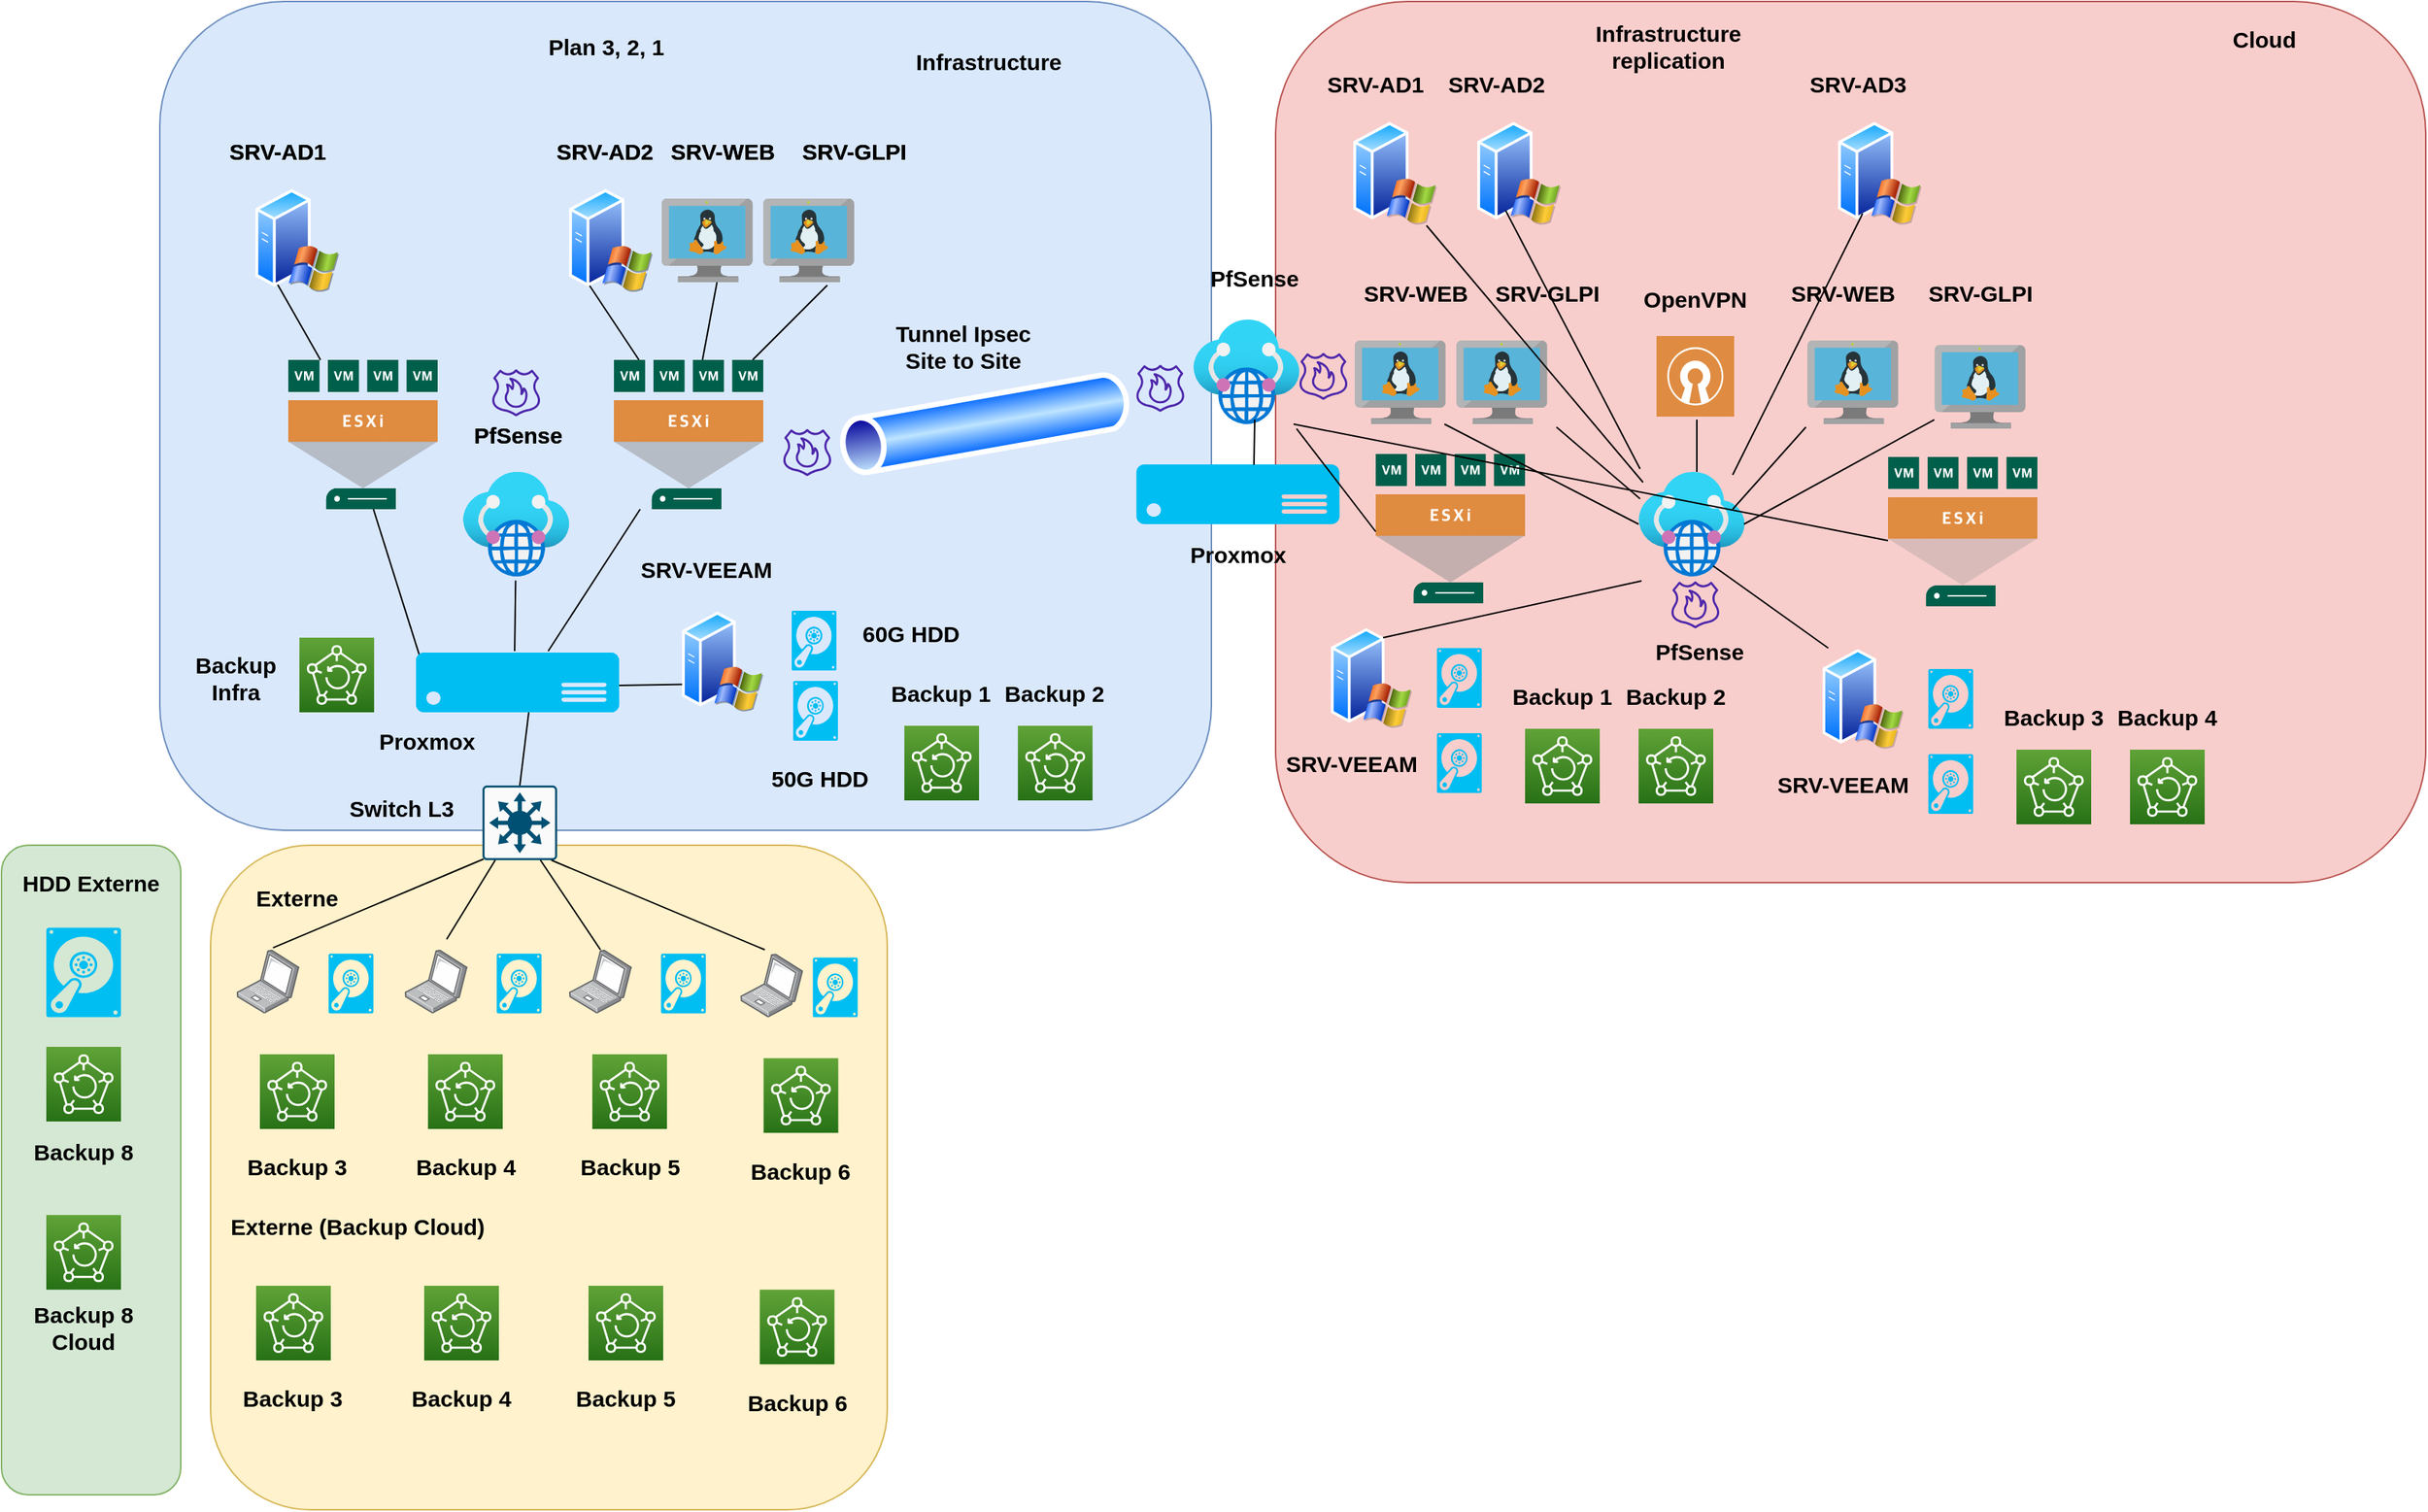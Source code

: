 <mxfile version="21.3.7" type="device">
  <diagram name="Page-1" id="KOc5lzrNY1ax1Q7tnOLz">
    <mxGraphModel dx="1687" dy="993" grid="1" gridSize="10" guides="1" tooltips="1" connect="1" arrows="1" fold="1" page="1" pageScale="1" pageWidth="827" pageHeight="1169" math="0" shadow="0">
      <root>
        <mxCell id="0" />
        <mxCell id="1" parent="0" />
        <mxCell id="ldkix52bEkoFvHIhopIW-28" value="" style="rounded=1;whiteSpace=wrap;html=1;fillColor=#d5e8d4;strokeColor=#82b366;" parent="1" vertex="1">
          <mxGeometry x="17" y="565" width="120" height="435" as="geometry" />
        </mxCell>
        <mxCell id="ldkix52bEkoFvHIhopIW-21" value="" style="rounded=1;whiteSpace=wrap;html=1;fillColor=#f8cecc;strokeColor=#b85450;" parent="1" vertex="1">
          <mxGeometry x="870" width="770" height="590" as="geometry" />
        </mxCell>
        <mxCell id="5b1crxVSo52NuIJrR2hu-26" value="" style="rounded=1;whiteSpace=wrap;html=1;fillColor=#fff2cc;strokeColor=#d6b656;" parent="1" vertex="1">
          <mxGeometry x="157" y="565" width="453" height="445" as="geometry" />
        </mxCell>
        <mxCell id="5b1crxVSo52NuIJrR2hu-23" value="" style="rounded=1;whiteSpace=wrap;html=1;fillColor=#dae8fc;strokeColor=#6c8ebf;" parent="1" vertex="1">
          <mxGeometry x="123" width="704" height="555" as="geometry" />
        </mxCell>
        <mxCell id="7ONHv5lKK2GfBuB7JvL1-2" value="" style="verticalLabelPosition=bottom;html=1;verticalAlign=top;align=center;strokeColor=none;fillColor=#00BEF2;shape=mxgraph.azure.server;" parent="1" vertex="1">
          <mxGeometry x="294.55" y="436" width="136" height="40" as="geometry" />
        </mxCell>
        <mxCell id="7ONHv5lKK2GfBuB7JvL1-3" value="" style="image;aspect=fixed;html=1;points=[];align=center;fontSize=12;image=img/lib/azure2/networking/Virtual_WANs.svg;" parent="1" vertex="1">
          <mxGeometry x="326" y="315" width="71.09" height="70" as="geometry" />
        </mxCell>
        <mxCell id="7ONHv5lKK2GfBuB7JvL1-4" value="" style="sketch=0;pointerEvents=1;shadow=0;dashed=0;html=1;strokeColor=none;fillColor=#005F4B;labelPosition=center;verticalLabelPosition=bottom;verticalAlign=top;align=center;outlineConnect=0;shape=mxgraph.veeam2.esxi_host;" parent="1" vertex="1">
          <mxGeometry x="209" y="240" width="100" height="100" as="geometry" />
        </mxCell>
        <mxCell id="7ONHv5lKK2GfBuB7JvL1-5" value="" style="sketch=0;pointerEvents=1;shadow=0;dashed=0;html=1;strokeColor=none;fillColor=#005F4B;labelPosition=center;verticalLabelPosition=bottom;verticalAlign=top;align=center;outlineConnect=0;shape=mxgraph.veeam2.esxi_host;" parent="1" vertex="1">
          <mxGeometry x="427" y="240" width="100" height="100" as="geometry" />
        </mxCell>
        <mxCell id="7ONHv5lKK2GfBuB7JvL1-6" value="" style="image;aspect=fixed;perimeter=ellipsePerimeter;html=1;align=center;shadow=0;dashed=0;spacingTop=3;image=img/lib/active_directory/windows_server_2.svg;" parent="1" vertex="1">
          <mxGeometry x="187" y="125" width="56" height="70" as="geometry" />
        </mxCell>
        <mxCell id="7ONHv5lKK2GfBuB7JvL1-7" value="" style="image;aspect=fixed;perimeter=ellipsePerimeter;html=1;align=center;shadow=0;dashed=0;spacingTop=3;image=img/lib/active_directory/windows_server_2.svg;" parent="1" vertex="1">
          <mxGeometry x="397" y="125" width="56" height="70" as="geometry" />
        </mxCell>
        <mxCell id="7ONHv5lKK2GfBuB7JvL1-8" value="" style="image;sketch=0;aspect=fixed;html=1;points=[];align=center;fontSize=12;image=img/lib/mscae/VM_Linux.svg;" parent="1" vertex="1">
          <mxGeometry x="459" y="132" width="60.87" height="56" as="geometry" />
        </mxCell>
        <mxCell id="7ONHv5lKK2GfBuB7JvL1-9" value="" style="image;sketch=0;aspect=fixed;html=1;points=[];align=center;fontSize=12;image=img/lib/mscae/VM_Linux.svg;" parent="1" vertex="1">
          <mxGeometry x="527" y="132" width="60.87" height="56" as="geometry" />
        </mxCell>
        <mxCell id="7ONHv5lKK2GfBuB7JvL1-10" value="" style="sketch=0;points=[[0,0,0],[0.25,0,0],[0.5,0,0],[0.75,0,0],[1,0,0],[0,1,0],[0.25,1,0],[0.5,1,0],[0.75,1,0],[1,1,0],[0,0.25,0],[0,0.5,0],[0,0.75,0],[1,0.25,0],[1,0.5,0],[1,0.75,0]];outlineConnect=0;fontColor=#232F3E;gradientColor=#60A337;gradientDirection=north;fillColor=#277116;strokeColor=#ffffff;dashed=0;verticalLabelPosition=bottom;verticalAlign=top;align=center;html=1;fontSize=12;fontStyle=0;aspect=fixed;shape=mxgraph.aws4.resourceIcon;resIcon=mxgraph.aws4.backup;" parent="1" vertex="1">
          <mxGeometry x="621.44" y="485" width="50" height="50" as="geometry" />
        </mxCell>
        <mxCell id="7ONHv5lKK2GfBuB7JvL1-11" value="" style="sketch=0;points=[[0,0,0],[0.25,0,0],[0.5,0,0],[0.75,0,0],[1,0,0],[0,1,0],[0.25,1,0],[0.5,1,0],[0.75,1,0],[1,1,0],[0,0.25,0],[0,0.5,0],[0,0.75,0],[1,0.25,0],[1,0.5,0],[1,0.75,0]];outlineConnect=0;fontColor=#232F3E;gradientColor=#60A337;gradientDirection=north;fillColor=#277116;strokeColor=#ffffff;dashed=0;verticalLabelPosition=bottom;verticalAlign=top;align=center;html=1;fontSize=12;fontStyle=0;aspect=fixed;shape=mxgraph.aws4.resourceIcon;resIcon=mxgraph.aws4.backup;" parent="1" vertex="1">
          <mxGeometry x="697.44" y="485" width="50" height="50" as="geometry" />
        </mxCell>
        <mxCell id="5b1crxVSo52NuIJrR2hu-1" value="" style="image;aspect=fixed;perimeter=ellipsePerimeter;html=1;align=center;shadow=0;dashed=0;spacingTop=3;image=img/lib/active_directory/windows_server_2.svg;" parent="1" vertex="1">
          <mxGeometry x="472.6" y="408" width="54.4" height="68" as="geometry" />
        </mxCell>
        <mxCell id="5b1crxVSo52NuIJrR2hu-3" value="" style="verticalLabelPosition=bottom;html=1;verticalAlign=top;align=center;strokeColor=none;fillColor=#00BEF2;shape=mxgraph.azure.vhd;pointerEvents=1;" parent="1" vertex="1">
          <mxGeometry x="547" y="455" width="30" height="40" as="geometry" />
        </mxCell>
        <mxCell id="5b1crxVSo52NuIJrR2hu-6" value="" style="verticalLabelPosition=bottom;html=1;verticalAlign=top;align=center;strokeColor=none;fillColor=#00BEF2;shape=mxgraph.azure.vhd;pointerEvents=1;" parent="1" vertex="1">
          <mxGeometry x="546" y="408" width="30" height="40" as="geometry" />
        </mxCell>
        <mxCell id="5b1crxVSo52NuIJrR2hu-7" value="" style="sketch=0;points=[[0,0,0],[0.25,0,0],[0.5,0,0],[0.75,0,0],[1,0,0],[0,1,0],[0.25,1,0],[0.5,1,0],[0.75,1,0],[1,1,0],[0,0.25,0],[0,0.5,0],[0,0.75,0],[1,0.25,0],[1,0.5,0],[1,0.75,0]];outlineConnect=0;fontColor=#232F3E;gradientColor=#60A337;gradientDirection=north;fillColor=#277116;strokeColor=#ffffff;dashed=0;verticalLabelPosition=bottom;verticalAlign=top;align=center;html=1;fontSize=12;fontStyle=0;aspect=fixed;shape=mxgraph.aws4.resourceIcon;resIcon=mxgraph.aws4.backup;" parent="1" vertex="1">
          <mxGeometry x="190" y="705" width="50" height="50" as="geometry" />
        </mxCell>
        <mxCell id="5b1crxVSo52NuIJrR2hu-8" value="&lt;b&gt;&lt;font style=&quot;font-size: 15px;&quot;&gt;Infrastructure&lt;/font&gt;&lt;/b&gt;" style="text;html=1;strokeColor=none;fillColor=none;align=center;verticalAlign=middle;whiteSpace=wrap;rounded=0;" parent="1" vertex="1">
          <mxGeometry x="627" y="25" width="102" height="30" as="geometry" />
        </mxCell>
        <mxCell id="5b1crxVSo52NuIJrR2hu-9" value="&lt;span style=&quot;font-size: 15px;&quot;&gt;&lt;b&gt;SRV-AD1&lt;/b&gt;&lt;/span&gt;" style="text;html=1;strokeColor=none;fillColor=none;align=center;verticalAlign=middle;whiteSpace=wrap;rounded=0;" parent="1" vertex="1">
          <mxGeometry x="151" y="85" width="102" height="30" as="geometry" />
        </mxCell>
        <mxCell id="5b1crxVSo52NuIJrR2hu-10" value="&lt;span style=&quot;font-size: 15px;&quot;&gt;&lt;b&gt;SRV-AD2&lt;/b&gt;&lt;/span&gt;" style="text;html=1;strokeColor=none;fillColor=none;align=center;verticalAlign=middle;whiteSpace=wrap;rounded=0;" parent="1" vertex="1">
          <mxGeometry x="370" y="85" width="102" height="30" as="geometry" />
        </mxCell>
        <mxCell id="5b1crxVSo52NuIJrR2hu-11" value="&lt;span style=&quot;font-size: 15px;&quot;&gt;&lt;b&gt;SRV-WEB&lt;/b&gt;&lt;/span&gt;" style="text;html=1;strokeColor=none;fillColor=none;align=center;verticalAlign=middle;whiteSpace=wrap;rounded=0;" parent="1" vertex="1">
          <mxGeometry x="448.8" y="85" width="102" height="30" as="geometry" />
        </mxCell>
        <mxCell id="5b1crxVSo52NuIJrR2hu-12" value="&lt;span style=&quot;font-size: 15px;&quot;&gt;&lt;b&gt;SRV-GLPI&lt;/b&gt;&lt;/span&gt;" style="text;html=1;strokeColor=none;fillColor=none;align=center;verticalAlign=middle;whiteSpace=wrap;rounded=0;" parent="1" vertex="1">
          <mxGeometry x="537" y="85" width="102" height="30" as="geometry" />
        </mxCell>
        <mxCell id="5b1crxVSo52NuIJrR2hu-13" value="&lt;span style=&quot;font-size: 15px;&quot;&gt;&lt;b&gt;PfSense&lt;/b&gt;&lt;/span&gt;" style="text;html=1;strokeColor=none;fillColor=none;align=center;verticalAlign=middle;whiteSpace=wrap;rounded=0;" parent="1" vertex="1">
          <mxGeometry x="311.55" y="275" width="102" height="30" as="geometry" />
        </mxCell>
        <mxCell id="5b1crxVSo52NuIJrR2hu-14" value="&lt;span style=&quot;font-size: 15px;&quot;&gt;&lt;b&gt;Proxmox&lt;/b&gt;&lt;/span&gt;" style="text;html=1;strokeColor=none;fillColor=none;align=center;verticalAlign=middle;whiteSpace=wrap;rounded=0;" parent="1" vertex="1">
          <mxGeometry x="250.55" y="480" width="102" height="30" as="geometry" />
        </mxCell>
        <mxCell id="5b1crxVSo52NuIJrR2hu-15" value="&lt;span style=&quot;font-size: 15px;&quot;&gt;&lt;b&gt;SRV-VEEAM&lt;/b&gt;&lt;/span&gt;" style="text;html=1;strokeColor=none;fillColor=none;align=center;verticalAlign=middle;whiteSpace=wrap;rounded=0;" parent="1" vertex="1">
          <mxGeometry x="438.43" y="365" width="102" height="30" as="geometry" />
        </mxCell>
        <mxCell id="5b1crxVSo52NuIJrR2hu-16" value="&lt;span style=&quot;font-size: 15px;&quot;&gt;&lt;b&gt;50G HDD&lt;/b&gt;&lt;/span&gt;" style="text;html=1;strokeColor=none;fillColor=none;align=center;verticalAlign=middle;whiteSpace=wrap;rounded=0;" parent="1" vertex="1">
          <mxGeometry x="527" y="505" width="76" height="30" as="geometry" />
        </mxCell>
        <mxCell id="5b1crxVSo52NuIJrR2hu-17" value="&lt;span style=&quot;font-size: 15px;&quot;&gt;&lt;b&gt;60G HDD&lt;/b&gt;&lt;/span&gt;" style="text;html=1;strokeColor=none;fillColor=none;align=center;verticalAlign=middle;whiteSpace=wrap;rounded=0;" parent="1" vertex="1">
          <mxGeometry x="587.87" y="408" width="76" height="30" as="geometry" />
        </mxCell>
        <mxCell id="5b1crxVSo52NuIJrR2hu-18" value="&lt;span style=&quot;font-size: 15px;&quot;&gt;&lt;b&gt;Backup 2&lt;/b&gt;&lt;/span&gt;" style="text;html=1;strokeColor=none;fillColor=none;align=center;verticalAlign=middle;whiteSpace=wrap;rounded=0;" parent="1" vertex="1">
          <mxGeometry x="684.44" y="448" width="76" height="30" as="geometry" />
        </mxCell>
        <mxCell id="5b1crxVSo52NuIJrR2hu-19" value="&lt;span style=&quot;font-size: 15px;&quot;&gt;&lt;b&gt;Backup 1&lt;/b&gt;&lt;/span&gt;" style="text;html=1;strokeColor=none;fillColor=none;align=center;verticalAlign=middle;whiteSpace=wrap;rounded=0;" parent="1" vertex="1">
          <mxGeometry x="608.44" y="448" width="76" height="30" as="geometry" />
        </mxCell>
        <mxCell id="5b1crxVSo52NuIJrR2hu-22" value="" style="image;points=[];aspect=fixed;html=1;align=center;shadow=0;dashed=0;image=img/lib/allied_telesis/computer_and_terminals/Laptop.svg;" parent="1" vertex="1">
          <mxGeometry x="174.45" y="635" width="42" height="42.6" as="geometry" />
        </mxCell>
        <mxCell id="5b1crxVSo52NuIJrR2hu-24" value="&lt;b&gt;&lt;font style=&quot;font-size: 15px;&quot;&gt;Plan 3, 2, 1&lt;/font&gt;&lt;/b&gt;" style="text;html=1;strokeColor=none;fillColor=none;align=center;verticalAlign=middle;whiteSpace=wrap;rounded=0;" parent="1" vertex="1">
          <mxGeometry x="370.6" y="15" width="102" height="30" as="geometry" />
        </mxCell>
        <mxCell id="5b1crxVSo52NuIJrR2hu-25" value="&lt;span style=&quot;font-size: 15px;&quot;&gt;&lt;b&gt;Externe&lt;/b&gt;&lt;/span&gt;" style="text;html=1;strokeColor=none;fillColor=none;align=center;verticalAlign=middle;whiteSpace=wrap;rounded=0;" parent="1" vertex="1">
          <mxGeometry x="164" y="585" width="102" height="30" as="geometry" />
        </mxCell>
        <mxCell id="5b1crxVSo52NuIJrR2hu-27" value="" style="verticalLabelPosition=bottom;html=1;verticalAlign=top;align=center;strokeColor=none;fillColor=#00BEF2;shape=mxgraph.azure.vhd;pointerEvents=1;" parent="1" vertex="1">
          <mxGeometry x="236" y="637.6" width="30" height="40" as="geometry" />
        </mxCell>
        <mxCell id="5b1crxVSo52NuIJrR2hu-28" value="&lt;span style=&quot;font-size: 15px;&quot;&gt;&lt;b&gt;Backup 3&lt;/b&gt;&lt;/span&gt;" style="text;html=1;strokeColor=none;fillColor=none;align=center;verticalAlign=middle;whiteSpace=wrap;rounded=0;" parent="1" vertex="1">
          <mxGeometry x="177" y="765" width="76" height="30" as="geometry" />
        </mxCell>
        <mxCell id="5b1crxVSo52NuIJrR2hu-30" value="" style="endArrow=none;html=1;rounded=0;entryX=0.495;entryY=1.04;entryDx=0;entryDy=0;entryPerimeter=0;" parent="1" target="7ONHv5lKK2GfBuB7JvL1-3" edge="1">
          <mxGeometry width="50" height="50" relative="1" as="geometry">
            <mxPoint x="360.55" y="435" as="sourcePoint" />
            <mxPoint x="410.55" y="385" as="targetPoint" />
          </mxGeometry>
        </mxCell>
        <mxCell id="5b1crxVSo52NuIJrR2hu-31" value="" style="endArrow=none;html=1;rounded=0;entryX=0;entryY=0.75;entryDx=0;entryDy=0;" parent="1" target="5b1crxVSo52NuIJrR2hu-1" edge="1">
          <mxGeometry width="50" height="50" relative="1" as="geometry">
            <mxPoint x="430.55" y="458" as="sourcePoint" />
            <mxPoint x="480.55" y="408" as="targetPoint" />
          </mxGeometry>
        </mxCell>
        <mxCell id="5b1crxVSo52NuIJrR2hu-32" value="" style="endArrow=none;html=1;rounded=0;" parent="1" target="7ONHv5lKK2GfBuB7JvL1-5" edge="1">
          <mxGeometry width="50" height="50" relative="1" as="geometry">
            <mxPoint x="383" y="435" as="sourcePoint" />
            <mxPoint x="433" y="385" as="targetPoint" />
          </mxGeometry>
        </mxCell>
        <mxCell id="5b1crxVSo52NuIJrR2hu-33" value="" style="endArrow=none;html=1;rounded=0;exitX=0.015;exitY=0.03;exitDx=0;exitDy=0;exitPerimeter=0;" parent="1" source="7ONHv5lKK2GfBuB7JvL1-2" edge="1">
          <mxGeometry width="50" height="50" relative="1" as="geometry">
            <mxPoint x="216" y="390" as="sourcePoint" />
            <mxPoint x="266" y="340" as="targetPoint" />
          </mxGeometry>
        </mxCell>
        <mxCell id="5b1crxVSo52NuIJrR2hu-34" value="" style="endArrow=none;html=1;rounded=0;" parent="1" source="7ONHv5lKK2GfBuB7JvL1-4" edge="1">
          <mxGeometry width="50" height="50" relative="1" as="geometry">
            <mxPoint x="151" y="238" as="sourcePoint" />
            <mxPoint x="201" y="188" as="targetPoint" />
          </mxGeometry>
        </mxCell>
        <mxCell id="5b1crxVSo52NuIJrR2hu-35" value="" style="endArrow=none;html=1;rounded=0;" parent="1" source="7ONHv5lKK2GfBuB7JvL1-5" edge="1">
          <mxGeometry width="50" height="50" relative="1" as="geometry">
            <mxPoint x="360.55" y="240" as="sourcePoint" />
            <mxPoint x="410.55" y="190" as="targetPoint" />
          </mxGeometry>
        </mxCell>
        <mxCell id="5b1crxVSo52NuIJrR2hu-36" value="" style="endArrow=none;html=1;rounded=0;" parent="1" edge="1">
          <mxGeometry width="50" height="50" relative="1" as="geometry">
            <mxPoint x="519.87" y="240" as="sourcePoint" />
            <mxPoint x="569.87" y="190" as="targetPoint" />
          </mxGeometry>
        </mxCell>
        <mxCell id="5b1crxVSo52NuIJrR2hu-37" value="" style="endArrow=none;html=1;rounded=0;" parent="1" source="7ONHv5lKK2GfBuB7JvL1-5" edge="1">
          <mxGeometry width="50" height="50" relative="1" as="geometry">
            <mxPoint x="446" y="238" as="sourcePoint" />
            <mxPoint x="496" y="188" as="targetPoint" />
          </mxGeometry>
        </mxCell>
        <mxCell id="5b1crxVSo52NuIJrR2hu-39" value="" style="sketch=0;points=[[0.015,0.015,0],[0.985,0.015,0],[0.985,0.985,0],[0.015,0.985,0],[0.25,0,0],[0.5,0,0],[0.75,0,0],[1,0.25,0],[1,0.5,0],[1,0.75,0],[0.75,1,0],[0.5,1,0],[0.25,1,0],[0,0.75,0],[0,0.5,0],[0,0.25,0]];verticalLabelPosition=bottom;html=1;verticalAlign=top;aspect=fixed;align=center;pointerEvents=1;shape=mxgraph.cisco19.rect;prIcon=l3_switch;fillColor=#FAFAFA;strokeColor=#005073;" parent="1" vertex="1">
          <mxGeometry x="339" y="525" width="50" height="50" as="geometry" />
        </mxCell>
        <mxCell id="5b1crxVSo52NuIJrR2hu-40" value="&lt;span style=&quot;font-size: 15px;&quot;&gt;&lt;b&gt;Switch L3&lt;/b&gt;&lt;/span&gt;" style="text;html=1;strokeColor=none;fillColor=none;align=center;verticalAlign=middle;whiteSpace=wrap;rounded=0;" parent="1" vertex="1">
          <mxGeometry x="234" y="525" width="102" height="30" as="geometry" />
        </mxCell>
        <mxCell id="5b1crxVSo52NuIJrR2hu-41" value="" style="endArrow=none;html=1;rounded=0;exitX=0.579;exitY=-0.031;exitDx=0;exitDy=0;exitPerimeter=0;entryX=0.015;entryY=0.985;entryDx=0;entryDy=0;entryPerimeter=0;" parent="1" source="5b1crxVSo52NuIJrR2hu-22" target="5b1crxVSo52NuIJrR2hu-39" edge="1">
          <mxGeometry width="50" height="50" relative="1" as="geometry">
            <mxPoint x="320" y="625" as="sourcePoint" />
            <mxPoint x="370" y="575" as="targetPoint" />
          </mxGeometry>
        </mxCell>
        <mxCell id="5b1crxVSo52NuIJrR2hu-42" value="" style="endArrow=none;html=1;rounded=0;exitX=0.5;exitY=0;exitDx=0;exitDy=0;exitPerimeter=0;" parent="1" source="5b1crxVSo52NuIJrR2hu-39" edge="1">
          <mxGeometry width="50" height="50" relative="1" as="geometry">
            <mxPoint x="320" y="526" as="sourcePoint" />
            <mxPoint x="370" y="476" as="targetPoint" />
          </mxGeometry>
        </mxCell>
        <mxCell id="ldkix52bEkoFvHIhopIW-1" value="" style="sketch=0;points=[[0,0,0],[0.25,0,0],[0.5,0,0],[0.75,0,0],[1,0,0],[0,1,0],[0.25,1,0],[0.5,1,0],[0.75,1,0],[1,1,0],[0,0.25,0],[0,0.5,0],[0,0.75,0],[1,0.25,0],[1,0.5,0],[1,0.75,0]];outlineConnect=0;fontColor=#232F3E;gradientColor=#60A337;gradientDirection=north;fillColor=#277116;strokeColor=#ffffff;dashed=0;verticalLabelPosition=bottom;verticalAlign=top;align=center;html=1;fontSize=12;fontStyle=0;aspect=fixed;shape=mxgraph.aws4.resourceIcon;resIcon=mxgraph.aws4.backup;" parent="1" vertex="1">
          <mxGeometry x="302.55" y="705" width="50" height="50" as="geometry" />
        </mxCell>
        <mxCell id="ldkix52bEkoFvHIhopIW-2" value="" style="image;points=[];aspect=fixed;html=1;align=center;shadow=0;dashed=0;image=img/lib/allied_telesis/computer_and_terminals/Laptop.svg;" parent="1" vertex="1">
          <mxGeometry x="287" y="635" width="42" height="42.6" as="geometry" />
        </mxCell>
        <mxCell id="ldkix52bEkoFvHIhopIW-3" value="" style="verticalLabelPosition=bottom;html=1;verticalAlign=top;align=center;strokeColor=none;fillColor=#00BEF2;shape=mxgraph.azure.vhd;pointerEvents=1;" parent="1" vertex="1">
          <mxGeometry x="348.55" y="637.6" width="30" height="40" as="geometry" />
        </mxCell>
        <mxCell id="ldkix52bEkoFvHIhopIW-4" value="&lt;span style=&quot;font-size: 15px;&quot;&gt;&lt;b&gt;Backup 4&lt;/b&gt;&lt;/span&gt;" style="text;html=1;strokeColor=none;fillColor=none;align=center;verticalAlign=middle;whiteSpace=wrap;rounded=0;" parent="1" vertex="1">
          <mxGeometry x="289.55" y="765" width="76" height="30" as="geometry" />
        </mxCell>
        <mxCell id="ldkix52bEkoFvHIhopIW-5" value="" style="sketch=0;points=[[0,0,0],[0.25,0,0],[0.5,0,0],[0.75,0,0],[1,0,0],[0,1,0],[0.25,1,0],[0.5,1,0],[0.75,1,0],[1,1,0],[0,0.25,0],[0,0.5,0],[0,0.75,0],[1,0.25,0],[1,0.5,0],[1,0.75,0]];outlineConnect=0;fontColor=#232F3E;gradientColor=#60A337;gradientDirection=north;fillColor=#277116;strokeColor=#ffffff;dashed=0;verticalLabelPosition=bottom;verticalAlign=top;align=center;html=1;fontSize=12;fontStyle=0;aspect=fixed;shape=mxgraph.aws4.resourceIcon;resIcon=mxgraph.aws4.backup;" parent="1" vertex="1">
          <mxGeometry x="412.55" y="705" width="50" height="50" as="geometry" />
        </mxCell>
        <mxCell id="ldkix52bEkoFvHIhopIW-6" value="" style="image;points=[];aspect=fixed;html=1;align=center;shadow=0;dashed=0;image=img/lib/allied_telesis/computer_and_terminals/Laptop.svg;" parent="1" vertex="1">
          <mxGeometry x="397" y="635" width="42" height="42.6" as="geometry" />
        </mxCell>
        <mxCell id="ldkix52bEkoFvHIhopIW-7" value="" style="verticalLabelPosition=bottom;html=1;verticalAlign=top;align=center;strokeColor=none;fillColor=#00BEF2;shape=mxgraph.azure.vhd;pointerEvents=1;" parent="1" vertex="1">
          <mxGeometry x="458.55" y="637.6" width="30" height="40" as="geometry" />
        </mxCell>
        <mxCell id="ldkix52bEkoFvHIhopIW-8" value="&lt;span style=&quot;font-size: 15px;&quot;&gt;&lt;b&gt;Backup 5&lt;/b&gt;&lt;/span&gt;" style="text;html=1;strokeColor=none;fillColor=none;align=center;verticalAlign=middle;whiteSpace=wrap;rounded=0;" parent="1" vertex="1">
          <mxGeometry x="399.55" y="765" width="76" height="30" as="geometry" />
        </mxCell>
        <mxCell id="ldkix52bEkoFvHIhopIW-9" value="" style="sketch=0;points=[[0,0,0],[0.25,0,0],[0.5,0,0],[0.75,0,0],[1,0,0],[0,1,0],[0.25,1,0],[0.5,1,0],[0.75,1,0],[1,1,0],[0,0.25,0],[0,0.5,0],[0,0.75,0],[1,0.25,0],[1,0.5,0],[1,0.75,0]];outlineConnect=0;fontColor=#232F3E;gradientColor=#60A337;gradientDirection=north;fillColor=#277116;strokeColor=#ffffff;dashed=0;verticalLabelPosition=bottom;verticalAlign=top;align=center;html=1;fontSize=12;fontStyle=0;aspect=fixed;shape=mxgraph.aws4.resourceIcon;resIcon=mxgraph.aws4.backup;" parent="1" vertex="1">
          <mxGeometry x="527.21" y="707.6" width="50" height="50" as="geometry" />
        </mxCell>
        <mxCell id="ldkix52bEkoFvHIhopIW-10" value="" style="image;points=[];aspect=fixed;html=1;align=center;shadow=0;dashed=0;image=img/lib/allied_telesis/computer_and_terminals/Laptop.svg;" parent="1" vertex="1">
          <mxGeometry x="511.66" y="637.6" width="42" height="42.6" as="geometry" />
        </mxCell>
        <mxCell id="ldkix52bEkoFvHIhopIW-11" value="" style="verticalLabelPosition=bottom;html=1;verticalAlign=top;align=center;strokeColor=none;fillColor=#00BEF2;shape=mxgraph.azure.vhd;pointerEvents=1;" parent="1" vertex="1">
          <mxGeometry x="560.21" y="640.2" width="30" height="40" as="geometry" />
        </mxCell>
        <mxCell id="ldkix52bEkoFvHIhopIW-12" value="&lt;span style=&quot;font-size: 15px;&quot;&gt;&lt;b&gt;Backup 6&lt;/b&gt;&lt;/span&gt;" style="text;html=1;strokeColor=none;fillColor=none;align=center;verticalAlign=middle;whiteSpace=wrap;rounded=0;" parent="1" vertex="1">
          <mxGeometry x="514.21" y="767.6" width="76" height="30" as="geometry" />
        </mxCell>
        <mxCell id="ldkix52bEkoFvHIhopIW-13" value="" style="endArrow=none;html=1;rounded=0;exitX=0.667;exitY=-0.164;exitDx=0;exitDy=0;exitPerimeter=0;" parent="1" source="ldkix52bEkoFvHIhopIW-2" edge="1">
          <mxGeometry width="50" height="50" relative="1" as="geometry">
            <mxPoint x="377.55" y="654" as="sourcePoint" />
            <mxPoint x="347.55" y="575" as="targetPoint" />
          </mxGeometry>
        </mxCell>
        <mxCell id="ldkix52bEkoFvHIhopIW-14" value="" style="endArrow=none;html=1;rounded=0;exitX=0.389;exitY=-0.061;exitDx=0;exitDy=0;exitPerimeter=0;" parent="1" source="ldkix52bEkoFvHIhopIW-10" edge="1">
          <mxGeometry width="50" height="50" relative="1" as="geometry">
            <mxPoint x="352.55" y="628" as="sourcePoint" />
            <mxPoint x="385.1" y="575" as="targetPoint" />
          </mxGeometry>
        </mxCell>
        <mxCell id="ldkix52bEkoFvHIhopIW-15" value="" style="endArrow=none;html=1;rounded=0;exitX=0.5;exitY=0;exitDx=0;exitDy=0;exitPerimeter=0;" parent="1" source="ldkix52bEkoFvHIhopIW-6" edge="1">
          <mxGeometry width="50" height="50" relative="1" as="geometry">
            <mxPoint x="345.27" y="628" as="sourcePoint" />
            <mxPoint x="377.82" y="575" as="targetPoint" />
          </mxGeometry>
        </mxCell>
        <mxCell id="ldkix52bEkoFvHIhopIW-17" value="" style="sketch=0;points=[[0,0,0],[0.25,0,0],[0.5,0,0],[0.75,0,0],[1,0,0],[0,1,0],[0.25,1,0],[0.5,1,0],[0.75,1,0],[1,1,0],[0,0.25,0],[0,0.5,0],[0,0.75,0],[1,0.25,0],[1,0.5,0],[1,0.75,0]];outlineConnect=0;fontColor=#232F3E;gradientColor=#60A337;gradientDirection=north;fillColor=#277116;strokeColor=#ffffff;dashed=0;verticalLabelPosition=bottom;verticalAlign=top;align=center;html=1;fontSize=12;fontStyle=0;aspect=fixed;shape=mxgraph.aws4.resourceIcon;resIcon=mxgraph.aws4.backup;" parent="1" vertex="1">
          <mxGeometry x="216.45" y="426" width="50" height="50" as="geometry" />
        </mxCell>
        <mxCell id="ldkix52bEkoFvHIhopIW-19" value="&lt;span style=&quot;font-size: 15px;&quot;&gt;&lt;b&gt;Backup&lt;br&gt;Infra&lt;br&gt;&lt;/b&gt;&lt;/span&gt;" style="text;html=1;strokeColor=none;fillColor=none;align=center;verticalAlign=middle;whiteSpace=wrap;rounded=0;" parent="1" vertex="1">
          <mxGeometry x="123" y="438" width="102" height="30" as="geometry" />
        </mxCell>
        <mxCell id="ldkix52bEkoFvHIhopIW-26" value="&lt;span style=&quot;font-size: 15px;&quot;&gt;&lt;b&gt;Cloud&lt;br&gt;&lt;/b&gt;&lt;/span&gt;" style="text;html=1;strokeColor=none;fillColor=none;align=center;verticalAlign=middle;whiteSpace=wrap;rounded=0;" parent="1" vertex="1">
          <mxGeometry x="1481.44" y="10" width="102" height="30" as="geometry" />
        </mxCell>
        <mxCell id="ldkix52bEkoFvHIhopIW-29" value="&lt;span style=&quot;font-size: 15px;&quot;&gt;&lt;b&gt;HDD Externe&lt;br&gt;&lt;/b&gt;&lt;/span&gt;" style="text;html=1;strokeColor=none;fillColor=none;align=center;verticalAlign=middle;whiteSpace=wrap;rounded=0;" parent="1" vertex="1">
          <mxGeometry x="26" y="575" width="102" height="30" as="geometry" />
        </mxCell>
        <mxCell id="ldkix52bEkoFvHIhopIW-30" value="" style="verticalLabelPosition=bottom;html=1;verticalAlign=top;align=center;strokeColor=none;fillColor=#00BEF2;shape=mxgraph.azure.vhd;pointerEvents=1;" parent="1" vertex="1">
          <mxGeometry x="47" y="620.2" width="50" height="60" as="geometry" />
        </mxCell>
        <mxCell id="ldkix52bEkoFvHIhopIW-31" value="" style="sketch=0;points=[[0,0,0],[0.25,0,0],[0.5,0,0],[0.75,0,0],[1,0,0],[0,1,0],[0.25,1,0],[0.5,1,0],[0.75,1,0],[1,1,0],[0,0.25,0],[0,0.5,0],[0,0.75,0],[1,0.25,0],[1,0.5,0],[1,0.75,0]];outlineConnect=0;fontColor=#232F3E;gradientColor=#60A337;gradientDirection=north;fillColor=#277116;strokeColor=#ffffff;dashed=0;verticalLabelPosition=bottom;verticalAlign=top;align=center;html=1;fontSize=12;fontStyle=0;aspect=fixed;shape=mxgraph.aws4.resourceIcon;resIcon=mxgraph.aws4.backup;" parent="1" vertex="1">
          <mxGeometry x="47" y="812.6" width="50" height="50" as="geometry" />
        </mxCell>
        <mxCell id="ldkix52bEkoFvHIhopIW-32" value="&lt;span style=&quot;font-size: 15px;&quot;&gt;&lt;b&gt;Backup 8&lt;br&gt;&lt;/b&gt;&lt;/span&gt;" style="text;html=1;strokeColor=none;fillColor=none;align=center;verticalAlign=middle;whiteSpace=wrap;rounded=0;" parent="1" vertex="1">
          <mxGeometry x="34" y="755" width="76" height="30" as="geometry" />
        </mxCell>
        <mxCell id="Fb5m0xqrfwQMH-HLjGYh-6" value="" style="sketch=0;pointerEvents=1;shadow=0;dashed=0;html=1;strokeColor=none;fillColor=#005F4B;labelPosition=center;verticalLabelPosition=bottom;verticalAlign=top;align=center;outlineConnect=0;shape=mxgraph.veeam2.esxi_host;" vertex="1" parent="1">
          <mxGeometry x="209" y="240" width="100" height="100" as="geometry" />
        </mxCell>
        <mxCell id="Fb5m0xqrfwQMH-HLjGYh-7" value="" style="sketch=0;pointerEvents=1;shadow=0;dashed=0;html=1;strokeColor=none;fillColor=#005F4B;labelPosition=center;verticalLabelPosition=bottom;verticalAlign=top;align=center;outlineConnect=0;shape=mxgraph.veeam2.esxi_host;" vertex="1" parent="1">
          <mxGeometry x="427" y="240" width="100" height="100" as="geometry" />
        </mxCell>
        <mxCell id="Fb5m0xqrfwQMH-HLjGYh-8" value="" style="image;aspect=fixed;html=1;points=[];align=center;fontSize=12;image=img/lib/azure2/networking/Virtual_WANs.svg;" vertex="1" parent="1">
          <mxGeometry x="326" y="315" width="71.09" height="70" as="geometry" />
        </mxCell>
        <mxCell id="Fb5m0xqrfwQMH-HLjGYh-9" value="" style="verticalLabelPosition=bottom;html=1;verticalAlign=top;align=center;strokeColor=none;fillColor=#00BEF2;shape=mxgraph.azure.server;" vertex="1" parent="1">
          <mxGeometry x="294.55" y="436" width="136" height="40" as="geometry" />
        </mxCell>
        <mxCell id="Fb5m0xqrfwQMH-HLjGYh-10" value="&lt;span style=&quot;font-size: 15px;&quot;&gt;&lt;b&gt;PfSense&lt;/b&gt;&lt;/span&gt;" style="text;html=1;strokeColor=none;fillColor=none;align=center;verticalAlign=middle;whiteSpace=wrap;rounded=0;" vertex="1" parent="1">
          <mxGeometry x="311.55" y="275" width="102" height="30" as="geometry" />
        </mxCell>
        <mxCell id="Fb5m0xqrfwQMH-HLjGYh-11" value="" style="image;aspect=fixed;perimeter=ellipsePerimeter;html=1;align=center;shadow=0;dashed=0;spacingTop=3;image=img/lib/active_directory/windows_server_2.svg;" vertex="1" parent="1">
          <mxGeometry x="187" y="125" width="56" height="70" as="geometry" />
        </mxCell>
        <mxCell id="Fb5m0xqrfwQMH-HLjGYh-12" value="&lt;span style=&quot;font-size: 15px;&quot;&gt;&lt;b&gt;SRV-AD1&lt;/b&gt;&lt;/span&gt;" style="text;html=1;strokeColor=none;fillColor=none;align=center;verticalAlign=middle;whiteSpace=wrap;rounded=0;" vertex="1" parent="1">
          <mxGeometry x="151" y="85" width="102" height="30" as="geometry" />
        </mxCell>
        <mxCell id="Fb5m0xqrfwQMH-HLjGYh-13" value="" style="image;aspect=fixed;perimeter=ellipsePerimeter;html=1;align=center;shadow=0;dashed=0;spacingTop=3;image=img/lib/active_directory/windows_server_2.svg;" vertex="1" parent="1">
          <mxGeometry x="397" y="125" width="56" height="70" as="geometry" />
        </mxCell>
        <mxCell id="Fb5m0xqrfwQMH-HLjGYh-14" value="&lt;span style=&quot;font-size: 15px;&quot;&gt;&lt;b&gt;SRV-AD2&lt;/b&gt;&lt;/span&gt;" style="text;html=1;strokeColor=none;fillColor=none;align=center;verticalAlign=middle;whiteSpace=wrap;rounded=0;" vertex="1" parent="1">
          <mxGeometry x="370" y="85" width="102" height="30" as="geometry" />
        </mxCell>
        <mxCell id="Fb5m0xqrfwQMH-HLjGYh-15" value="&lt;span style=&quot;font-size: 15px;&quot;&gt;&lt;b&gt;SRV-WEB&lt;/b&gt;&lt;/span&gt;" style="text;html=1;strokeColor=none;fillColor=none;align=center;verticalAlign=middle;whiteSpace=wrap;rounded=0;" vertex="1" parent="1">
          <mxGeometry x="448.8" y="85" width="102" height="30" as="geometry" />
        </mxCell>
        <mxCell id="Fb5m0xqrfwQMH-HLjGYh-16" value="&lt;span style=&quot;font-size: 15px;&quot;&gt;&lt;b&gt;SRV-GLPI&lt;/b&gt;&lt;/span&gt;" style="text;html=1;strokeColor=none;fillColor=none;align=center;verticalAlign=middle;whiteSpace=wrap;rounded=0;" vertex="1" parent="1">
          <mxGeometry x="537" y="85" width="102" height="30" as="geometry" />
        </mxCell>
        <mxCell id="Fb5m0xqrfwQMH-HLjGYh-17" value="" style="image;sketch=0;aspect=fixed;html=1;points=[];align=center;fontSize=12;image=img/lib/mscae/VM_Linux.svg;" vertex="1" parent="1">
          <mxGeometry x="527" y="132" width="60.87" height="56" as="geometry" />
        </mxCell>
        <mxCell id="Fb5m0xqrfwQMH-HLjGYh-18" value="" style="image;sketch=0;aspect=fixed;html=1;points=[];align=center;fontSize=12;image=img/lib/mscae/VM_Linux.svg;" vertex="1" parent="1">
          <mxGeometry x="459" y="132" width="60.87" height="56" as="geometry" />
        </mxCell>
        <mxCell id="Fb5m0xqrfwQMH-HLjGYh-19" value="" style="image;aspect=fixed;perimeter=ellipsePerimeter;html=1;align=center;shadow=0;dashed=0;spacingTop=3;image=img/lib/active_directory/windows_server_2.svg;" vertex="1" parent="1">
          <mxGeometry x="472.6" y="408" width="54.4" height="68" as="geometry" />
        </mxCell>
        <mxCell id="Fb5m0xqrfwQMH-HLjGYh-20" value="" style="verticalLabelPosition=bottom;html=1;verticalAlign=top;align=center;strokeColor=none;fillColor=#00BEF2;shape=mxgraph.azure.vhd;pointerEvents=1;" vertex="1" parent="1">
          <mxGeometry x="546" y="408" width="30" height="40" as="geometry" />
        </mxCell>
        <mxCell id="Fb5m0xqrfwQMH-HLjGYh-27" value="&lt;span style=&quot;font-size: 15px;&quot;&gt;&lt;b&gt;Proxmox&lt;/b&gt;&lt;/span&gt;" style="text;html=1;strokeColor=none;fillColor=none;align=center;verticalAlign=middle;whiteSpace=wrap;rounded=0;" vertex="1" parent="1">
          <mxGeometry x="793.8" y="355" width="102" height="30" as="geometry" />
        </mxCell>
        <mxCell id="Fb5m0xqrfwQMH-HLjGYh-28" value="&lt;span style=&quot;font-size: 15px;&quot;&gt;&lt;b&gt;SRV-VEEAM&lt;/b&gt;&lt;/span&gt;" style="text;html=1;strokeColor=none;fillColor=none;align=center;verticalAlign=middle;whiteSpace=wrap;rounded=0;" vertex="1" parent="1">
          <mxGeometry x="870" y="495" width="102" height="30" as="geometry" />
        </mxCell>
        <mxCell id="Fb5m0xqrfwQMH-HLjGYh-34" value="" style="sketch=0;pointerEvents=1;shadow=0;dashed=0;html=1;strokeColor=none;fillColor=#005F4B;labelPosition=center;verticalLabelPosition=bottom;verticalAlign=top;align=center;outlineConnect=0;shape=mxgraph.veeam2.esxi_host;" vertex="1" parent="1">
          <mxGeometry x="937" y="303" width="100" height="100" as="geometry" />
        </mxCell>
        <mxCell id="Fb5m0xqrfwQMH-HLjGYh-36" value="" style="image;aspect=fixed;html=1;points=[];align=center;fontSize=12;image=img/lib/azure2/networking/Virtual_WANs.svg;" vertex="1" parent="1">
          <mxGeometry x="814.91" y="213" width="71.09" height="70" as="geometry" />
        </mxCell>
        <mxCell id="Fb5m0xqrfwQMH-HLjGYh-37" value="" style="verticalLabelPosition=bottom;html=1;verticalAlign=top;align=center;strokeColor=none;fillColor=#00BEF2;shape=mxgraph.azure.server;" vertex="1" parent="1">
          <mxGeometry x="776.8" y="310" width="136" height="40" as="geometry" />
        </mxCell>
        <mxCell id="Fb5m0xqrfwQMH-HLjGYh-38" value="&lt;span style=&quot;font-size: 15px;&quot;&gt;&lt;b&gt;PfSense&lt;/b&gt;&lt;/span&gt;" style="text;html=1;strokeColor=none;fillColor=none;align=center;verticalAlign=middle;whiteSpace=wrap;rounded=0;" vertex="1" parent="1">
          <mxGeometry x="1103" y="420" width="102" height="30" as="geometry" />
        </mxCell>
        <mxCell id="Fb5m0xqrfwQMH-HLjGYh-39" value="" style="image;aspect=fixed;perimeter=ellipsePerimeter;html=1;align=center;shadow=0;dashed=0;spacingTop=3;image=img/lib/active_directory/windows_server_2.svg;" vertex="1" parent="1">
          <mxGeometry x="922" y="80" width="56" height="70" as="geometry" />
        </mxCell>
        <mxCell id="Fb5m0xqrfwQMH-HLjGYh-40" value="&lt;span style=&quot;font-size: 15px;&quot;&gt;&lt;b&gt;SRV-AD1&lt;/b&gt;&lt;/span&gt;" style="text;html=1;strokeColor=none;fillColor=none;align=center;verticalAlign=middle;whiteSpace=wrap;rounded=0;" vertex="1" parent="1">
          <mxGeometry x="886" y="40" width="102" height="30" as="geometry" />
        </mxCell>
        <mxCell id="Fb5m0xqrfwQMH-HLjGYh-47" value="" style="image;aspect=fixed;perimeter=ellipsePerimeter;html=1;align=center;shadow=0;dashed=0;spacingTop=3;image=img/lib/active_directory/windows_server_2.svg;" vertex="1" parent="1">
          <mxGeometry x="907" y="419" width="54.4" height="68" as="geometry" />
        </mxCell>
        <mxCell id="Fb5m0xqrfwQMH-HLjGYh-49" value="" style="image;aspect=fixed;perimeter=ellipsePerimeter;html=1;align=center;shadow=0;dashed=0;spacingTop=3;image=img/lib/active_directory/windows_server_2.svg;" vertex="1" parent="1">
          <mxGeometry x="1005" y="80" width="56" height="70" as="geometry" />
        </mxCell>
        <mxCell id="Fb5m0xqrfwQMH-HLjGYh-50" value="&lt;span style=&quot;font-size: 15px;&quot;&gt;&lt;b&gt;SRV-WEB&lt;/b&gt;&lt;/span&gt;" style="text;html=1;strokeColor=none;fillColor=none;align=center;verticalAlign=middle;whiteSpace=wrap;rounded=0;" vertex="1" parent="1">
          <mxGeometry x="912.8" y="180" width="102" height="30" as="geometry" />
        </mxCell>
        <mxCell id="Fb5m0xqrfwQMH-HLjGYh-51" value="&lt;span style=&quot;font-size: 15px;&quot;&gt;&lt;b&gt;SRV-GLPI&lt;/b&gt;&lt;/span&gt;" style="text;html=1;strokeColor=none;fillColor=none;align=center;verticalAlign=middle;whiteSpace=wrap;rounded=0;" vertex="1" parent="1">
          <mxGeometry x="1001" y="180" width="102" height="30" as="geometry" />
        </mxCell>
        <mxCell id="Fb5m0xqrfwQMH-HLjGYh-52" value="" style="image;sketch=0;aspect=fixed;html=1;points=[];align=center;fontSize=12;image=img/lib/mscae/VM_Linux.svg;" vertex="1" parent="1">
          <mxGeometry x="991" y="227" width="60.87" height="56" as="geometry" />
        </mxCell>
        <mxCell id="Fb5m0xqrfwQMH-HLjGYh-53" value="" style="image;sketch=0;aspect=fixed;html=1;points=[];align=center;fontSize=12;image=img/lib/mscae/VM_Linux.svg;" vertex="1" parent="1">
          <mxGeometry x="923" y="227" width="60.87" height="56" as="geometry" />
        </mxCell>
        <mxCell id="Fb5m0xqrfwQMH-HLjGYh-54" value="&lt;span style=&quot;font-size: 15px;&quot;&gt;&lt;b&gt;SRV-AD2&lt;/b&gt;&lt;/span&gt;" style="text;html=1;strokeColor=none;fillColor=none;align=center;verticalAlign=middle;whiteSpace=wrap;rounded=0;" vertex="1" parent="1">
          <mxGeometry x="967" y="40" width="102" height="30" as="geometry" />
        </mxCell>
        <mxCell id="Fb5m0xqrfwQMH-HLjGYh-55" value="" style="sketch=0;pointerEvents=1;shadow=0;dashed=0;html=1;strokeColor=none;fillColor=#005F4B;labelPosition=center;verticalLabelPosition=bottom;verticalAlign=top;align=center;outlineConnect=0;shape=mxgraph.veeam2.esxi_host;" vertex="1" parent="1">
          <mxGeometry x="937" y="303" width="100" height="100" as="geometry" />
        </mxCell>
        <mxCell id="Fb5m0xqrfwQMH-HLjGYh-60" value="" style="image;aspect=fixed;perimeter=ellipsePerimeter;html=1;align=center;shadow=0;dashed=0;spacingTop=3;image=img/lib/active_directory/windows_server_2.svg;" vertex="1" parent="1">
          <mxGeometry x="1246.55" y="80" width="56" height="70" as="geometry" />
        </mxCell>
        <mxCell id="Fb5m0xqrfwQMH-HLjGYh-61" value="&lt;span style=&quot;font-size: 15px;&quot;&gt;&lt;b&gt;SRV-WEB&lt;/b&gt;&lt;/span&gt;" style="text;html=1;strokeColor=none;fillColor=none;align=center;verticalAlign=middle;whiteSpace=wrap;rounded=0;" vertex="1" parent="1">
          <mxGeometry x="1199" y="180" width="102" height="30" as="geometry" />
        </mxCell>
        <mxCell id="Fb5m0xqrfwQMH-HLjGYh-62" value="&lt;span style=&quot;font-size: 15px;&quot;&gt;&lt;b&gt;SRV-GLPI&lt;/b&gt;&lt;/span&gt;" style="text;html=1;strokeColor=none;fillColor=none;align=center;verticalAlign=middle;whiteSpace=wrap;rounded=0;" vertex="1" parent="1">
          <mxGeometry x="1290.55" y="180" width="102" height="30" as="geometry" />
        </mxCell>
        <mxCell id="Fb5m0xqrfwQMH-HLjGYh-63" value="" style="image;sketch=0;aspect=fixed;html=1;points=[];align=center;fontSize=12;image=img/lib/mscae/VM_Linux.svg;" vertex="1" parent="1">
          <mxGeometry x="1311.12" y="230" width="60.87" height="56" as="geometry" />
        </mxCell>
        <mxCell id="Fb5m0xqrfwQMH-HLjGYh-64" value="" style="image;sketch=0;aspect=fixed;html=1;points=[];align=center;fontSize=12;image=img/lib/mscae/VM_Linux.svg;" vertex="1" parent="1">
          <mxGeometry x="1226" y="227" width="60.87" height="56" as="geometry" />
        </mxCell>
        <mxCell id="Fb5m0xqrfwQMH-HLjGYh-65" value="&lt;span style=&quot;font-size: 15px;&quot;&gt;&lt;b&gt;SRV-AD3&lt;/b&gt;&lt;/span&gt;" style="text;html=1;strokeColor=none;fillColor=none;align=center;verticalAlign=middle;whiteSpace=wrap;rounded=0;" vertex="1" parent="1">
          <mxGeometry x="1208.55" y="40" width="102" height="30" as="geometry" />
        </mxCell>
        <mxCell id="Fb5m0xqrfwQMH-HLjGYh-66" value="" style="sketch=0;pointerEvents=1;shadow=0;dashed=0;html=1;strokeColor=none;fillColor=#005F4B;labelPosition=center;verticalLabelPosition=bottom;verticalAlign=top;align=center;outlineConnect=0;shape=mxgraph.veeam2.esxi_host;" vertex="1" parent="1">
          <mxGeometry x="1280" y="305" width="100" height="100" as="geometry" />
        </mxCell>
        <mxCell id="Fb5m0xqrfwQMH-HLjGYh-67" value="" style="verticalLabelPosition=bottom;html=1;verticalAlign=top;align=center;strokeColor=none;fillColor=#00BEF2;shape=mxgraph.azure.vhd;pointerEvents=1;" vertex="1" parent="1">
          <mxGeometry x="978" y="490" width="30" height="40" as="geometry" />
        </mxCell>
        <mxCell id="Fb5m0xqrfwQMH-HLjGYh-68" value="" style="verticalLabelPosition=bottom;html=1;verticalAlign=top;align=center;strokeColor=none;fillColor=#00BEF2;shape=mxgraph.azure.vhd;pointerEvents=1;" vertex="1" parent="1">
          <mxGeometry x="978" y="433" width="30" height="40" as="geometry" />
        </mxCell>
        <mxCell id="Fb5m0xqrfwQMH-HLjGYh-70" value="" style="sketch=0;points=[[0,0,0],[0.25,0,0],[0.5,0,0],[0.75,0,0],[1,0,0],[0,1,0],[0.25,1,0],[0.5,1,0],[0.75,1,0],[1,1,0],[0,0.25,0],[0,0.5,0],[0,0.75,0],[1,0.25,0],[1,0.5,0],[1,0.75,0]];outlineConnect=0;fontColor=#232F3E;gradientColor=#60A337;gradientDirection=north;fillColor=#277116;strokeColor=#ffffff;dashed=0;verticalLabelPosition=bottom;verticalAlign=top;align=center;html=1;fontSize=12;fontStyle=0;aspect=fixed;shape=mxgraph.aws4.resourceIcon;resIcon=mxgraph.aws4.backup;" vertex="1" parent="1">
          <mxGeometry x="1037" y="487" width="50" height="50" as="geometry" />
        </mxCell>
        <mxCell id="Fb5m0xqrfwQMH-HLjGYh-71" value="" style="sketch=0;points=[[0,0,0],[0.25,0,0],[0.5,0,0],[0.75,0,0],[1,0,0],[0,1,0],[0.25,1,0],[0.5,1,0],[0.75,1,0],[1,1,0],[0,0.25,0],[0,0.5,0],[0,0.75,0],[1,0.25,0],[1,0.5,0],[1,0.75,0]];outlineConnect=0;fontColor=#232F3E;gradientColor=#60A337;gradientDirection=north;fillColor=#277116;strokeColor=#ffffff;dashed=0;verticalLabelPosition=bottom;verticalAlign=top;align=center;html=1;fontSize=12;fontStyle=0;aspect=fixed;shape=mxgraph.aws4.resourceIcon;resIcon=mxgraph.aws4.backup;" vertex="1" parent="1">
          <mxGeometry x="1113" y="487" width="50" height="50" as="geometry" />
        </mxCell>
        <mxCell id="Fb5m0xqrfwQMH-HLjGYh-72" value="&lt;span style=&quot;font-size: 15px;&quot;&gt;&lt;b&gt;Backup 2&lt;/b&gt;&lt;/span&gt;" style="text;html=1;strokeColor=none;fillColor=none;align=center;verticalAlign=middle;whiteSpace=wrap;rounded=0;" vertex="1" parent="1">
          <mxGeometry x="1100" y="450" width="76" height="30" as="geometry" />
        </mxCell>
        <mxCell id="Fb5m0xqrfwQMH-HLjGYh-73" value="&lt;span style=&quot;font-size: 15px;&quot;&gt;&lt;b&gt;Backup 1&lt;/b&gt;&lt;/span&gt;" style="text;html=1;strokeColor=none;fillColor=none;align=center;verticalAlign=middle;whiteSpace=wrap;rounded=0;" vertex="1" parent="1">
          <mxGeometry x="1024" y="450" width="76" height="30" as="geometry" />
        </mxCell>
        <mxCell id="Fb5m0xqrfwQMH-HLjGYh-74" value="" style="image;aspect=fixed;html=1;points=[];align=center;fontSize=12;image=img/lib/azure2/networking/Virtual_WANs.svg;" vertex="1" parent="1">
          <mxGeometry x="1113" y="315" width="71.09" height="70" as="geometry" />
        </mxCell>
        <mxCell id="Fb5m0xqrfwQMH-HLjGYh-75" value="&lt;span style=&quot;font-size: 15px;&quot;&gt;&lt;b&gt;PfSense&lt;/b&gt;&lt;/span&gt;" style="text;html=1;strokeColor=none;fillColor=none;align=center;verticalAlign=middle;whiteSpace=wrap;rounded=0;" vertex="1" parent="1">
          <mxGeometry x="804.99" y="170" width="102" height="30" as="geometry" />
        </mxCell>
        <mxCell id="Fb5m0xqrfwQMH-HLjGYh-76" value="&lt;b&gt;&lt;font style=&quot;font-size: 15px;&quot;&gt;Infrastructure replication&lt;/font&gt;&lt;/b&gt;" style="text;html=1;strokeColor=none;fillColor=none;align=center;verticalAlign=middle;whiteSpace=wrap;rounded=0;" vertex="1" parent="1">
          <mxGeometry x="1082.09" y="15" width="102" height="30" as="geometry" />
        </mxCell>
        <mxCell id="Fb5m0xqrfwQMH-HLjGYh-84" value="&lt;span style=&quot;font-size: 15px;&quot;&gt;&lt;b&gt;SRV-VEEAM&lt;/b&gt;&lt;/span&gt;" style="text;html=1;strokeColor=none;fillColor=none;align=center;verticalAlign=middle;whiteSpace=wrap;rounded=0;" vertex="1" parent="1">
          <mxGeometry x="1199" y="509" width="102" height="30" as="geometry" />
        </mxCell>
        <mxCell id="Fb5m0xqrfwQMH-HLjGYh-86" value="" style="verticalLabelPosition=bottom;html=1;verticalAlign=top;align=center;strokeColor=none;fillColor=#00BEF2;shape=mxgraph.azure.vhd;pointerEvents=1;" vertex="1" parent="1">
          <mxGeometry x="1307" y="504" width="30" height="40" as="geometry" />
        </mxCell>
        <mxCell id="Fb5m0xqrfwQMH-HLjGYh-87" value="" style="verticalLabelPosition=bottom;html=1;verticalAlign=top;align=center;strokeColor=none;fillColor=#00BEF2;shape=mxgraph.azure.vhd;pointerEvents=1;" vertex="1" parent="1">
          <mxGeometry x="1307" y="447" width="30" height="40" as="geometry" />
        </mxCell>
        <mxCell id="Fb5m0xqrfwQMH-HLjGYh-88" value="" style="sketch=0;points=[[0,0,0],[0.25,0,0],[0.5,0,0],[0.75,0,0],[1,0,0],[0,1,0],[0.25,1,0],[0.5,1,0],[0.75,1,0],[1,1,0],[0,0.25,0],[0,0.5,0],[0,0.75,0],[1,0.25,0],[1,0.5,0],[1,0.75,0]];outlineConnect=0;fontColor=#232F3E;gradientColor=#60A337;gradientDirection=north;fillColor=#277116;strokeColor=#ffffff;dashed=0;verticalLabelPosition=bottom;verticalAlign=top;align=center;html=1;fontSize=12;fontStyle=0;aspect=fixed;shape=mxgraph.aws4.resourceIcon;resIcon=mxgraph.aws4.backup;" vertex="1" parent="1">
          <mxGeometry x="1366" y="501" width="50" height="50" as="geometry" />
        </mxCell>
        <mxCell id="Fb5m0xqrfwQMH-HLjGYh-89" value="" style="sketch=0;points=[[0,0,0],[0.25,0,0],[0.5,0,0],[0.75,0,0],[1,0,0],[0,1,0],[0.25,1,0],[0.5,1,0],[0.75,1,0],[1,1,0],[0,0.25,0],[0,0.5,0],[0,0.75,0],[1,0.25,0],[1,0.5,0],[1,0.75,0]];outlineConnect=0;fontColor=#232F3E;gradientColor=#60A337;gradientDirection=north;fillColor=#277116;strokeColor=#ffffff;dashed=0;verticalLabelPosition=bottom;verticalAlign=top;align=center;html=1;fontSize=12;fontStyle=0;aspect=fixed;shape=mxgraph.aws4.resourceIcon;resIcon=mxgraph.aws4.backup;" vertex="1" parent="1">
          <mxGeometry x="1442" y="501" width="50" height="50" as="geometry" />
        </mxCell>
        <mxCell id="Fb5m0xqrfwQMH-HLjGYh-90" value="&lt;span style=&quot;font-size: 15px;&quot;&gt;&lt;b&gt;Backup 4&lt;/b&gt;&lt;/span&gt;" style="text;html=1;strokeColor=none;fillColor=none;align=center;verticalAlign=middle;whiteSpace=wrap;rounded=0;" vertex="1" parent="1">
          <mxGeometry x="1429" y="464" width="76" height="30" as="geometry" />
        </mxCell>
        <mxCell id="Fb5m0xqrfwQMH-HLjGYh-91" value="&lt;span style=&quot;font-size: 15px;&quot;&gt;&lt;b&gt;Backup 3&lt;/b&gt;&lt;/span&gt;" style="text;html=1;strokeColor=none;fillColor=none;align=center;verticalAlign=middle;whiteSpace=wrap;rounded=0;" vertex="1" parent="1">
          <mxGeometry x="1353" y="464" width="76" height="30" as="geometry" />
        </mxCell>
        <mxCell id="Fb5m0xqrfwQMH-HLjGYh-92" value="" style="image;aspect=fixed;perimeter=ellipsePerimeter;html=1;align=center;shadow=0;dashed=0;spacingTop=3;image=img/lib/active_directory/windows_server_2.svg;" vertex="1" parent="1">
          <mxGeometry x="1236.15" y="433" width="54.4" height="68" as="geometry" />
        </mxCell>
        <mxCell id="Fb5m0xqrfwQMH-HLjGYh-103" value="" style="sketch=0;points=[[0,0,0],[0.25,0,0],[0.5,0,0],[0.75,0,0],[1,0,0],[0,1,0],[0.25,1,0],[0.5,1,0],[0.75,1,0],[1,1,0],[0,0.25,0],[0,0.5,0],[0,0.75,0],[1,0.25,0],[1,0.5,0],[1,0.75,0]];outlineConnect=0;fontColor=#232F3E;gradientColor=#60A337;gradientDirection=north;fillColor=#277116;strokeColor=#ffffff;dashed=0;verticalLabelPosition=bottom;verticalAlign=top;align=center;html=1;fontSize=12;fontStyle=0;aspect=fixed;shape=mxgraph.aws4.resourceIcon;resIcon=mxgraph.aws4.backup;" vertex="1" parent="1">
          <mxGeometry x="187.45" y="860" width="50" height="50" as="geometry" />
        </mxCell>
        <mxCell id="Fb5m0xqrfwQMH-HLjGYh-104" value="&lt;span style=&quot;font-size: 15px;&quot;&gt;&lt;b&gt;Backup 3&lt;/b&gt;&lt;/span&gt;" style="text;html=1;strokeColor=none;fillColor=none;align=center;verticalAlign=middle;whiteSpace=wrap;rounded=0;" vertex="1" parent="1">
          <mxGeometry x="174.45" y="920" width="76" height="30" as="geometry" />
        </mxCell>
        <mxCell id="Fb5m0xqrfwQMH-HLjGYh-105" value="" style="sketch=0;points=[[0,0,0],[0.25,0,0],[0.5,0,0],[0.75,0,0],[1,0,0],[0,1,0],[0.25,1,0],[0.5,1,0],[0.75,1,0],[1,1,0],[0,0.25,0],[0,0.5,0],[0,0.75,0],[1,0.25,0],[1,0.5,0],[1,0.75,0]];outlineConnect=0;fontColor=#232F3E;gradientColor=#60A337;gradientDirection=north;fillColor=#277116;strokeColor=#ffffff;dashed=0;verticalLabelPosition=bottom;verticalAlign=top;align=center;html=1;fontSize=12;fontStyle=0;aspect=fixed;shape=mxgraph.aws4.resourceIcon;resIcon=mxgraph.aws4.backup;" vertex="1" parent="1">
          <mxGeometry x="300" y="860" width="50" height="50" as="geometry" />
        </mxCell>
        <mxCell id="Fb5m0xqrfwQMH-HLjGYh-106" value="&lt;span style=&quot;font-size: 15px;&quot;&gt;&lt;b&gt;Backup 4&lt;/b&gt;&lt;/span&gt;" style="text;html=1;strokeColor=none;fillColor=none;align=center;verticalAlign=middle;whiteSpace=wrap;rounded=0;" vertex="1" parent="1">
          <mxGeometry x="287" y="920" width="76" height="30" as="geometry" />
        </mxCell>
        <mxCell id="Fb5m0xqrfwQMH-HLjGYh-107" value="" style="sketch=0;points=[[0,0,0],[0.25,0,0],[0.5,0,0],[0.75,0,0],[1,0,0],[0,1,0],[0.25,1,0],[0.5,1,0],[0.75,1,0],[1,1,0],[0,0.25,0],[0,0.5,0],[0,0.75,0],[1,0.25,0],[1,0.5,0],[1,0.75,0]];outlineConnect=0;fontColor=#232F3E;gradientColor=#60A337;gradientDirection=north;fillColor=#277116;strokeColor=#ffffff;dashed=0;verticalLabelPosition=bottom;verticalAlign=top;align=center;html=1;fontSize=12;fontStyle=0;aspect=fixed;shape=mxgraph.aws4.resourceIcon;resIcon=mxgraph.aws4.backup;" vertex="1" parent="1">
          <mxGeometry x="410" y="860" width="50" height="50" as="geometry" />
        </mxCell>
        <mxCell id="Fb5m0xqrfwQMH-HLjGYh-108" value="&lt;span style=&quot;font-size: 15px;&quot;&gt;&lt;b&gt;Backup 5&lt;/b&gt;&lt;/span&gt;" style="text;html=1;strokeColor=none;fillColor=none;align=center;verticalAlign=middle;whiteSpace=wrap;rounded=0;" vertex="1" parent="1">
          <mxGeometry x="397" y="920" width="76" height="30" as="geometry" />
        </mxCell>
        <mxCell id="Fb5m0xqrfwQMH-HLjGYh-109" value="" style="sketch=0;points=[[0,0,0],[0.25,0,0],[0.5,0,0],[0.75,0,0],[1,0,0],[0,1,0],[0.25,1,0],[0.5,1,0],[0.75,1,0],[1,1,0],[0,0.25,0],[0,0.5,0],[0,0.75,0],[1,0.25,0],[1,0.5,0],[1,0.75,0]];outlineConnect=0;fontColor=#232F3E;gradientColor=#60A337;gradientDirection=north;fillColor=#277116;strokeColor=#ffffff;dashed=0;verticalLabelPosition=bottom;verticalAlign=top;align=center;html=1;fontSize=12;fontStyle=0;aspect=fixed;shape=mxgraph.aws4.resourceIcon;resIcon=mxgraph.aws4.backup;" vertex="1" parent="1">
          <mxGeometry x="524.66" y="862.6" width="50" height="50" as="geometry" />
        </mxCell>
        <mxCell id="Fb5m0xqrfwQMH-HLjGYh-110" value="&lt;span style=&quot;font-size: 15px;&quot;&gt;&lt;b&gt;Backup 6&lt;/b&gt;&lt;/span&gt;" style="text;html=1;strokeColor=none;fillColor=none;align=center;verticalAlign=middle;whiteSpace=wrap;rounded=0;" vertex="1" parent="1">
          <mxGeometry x="511.66" y="922.6" width="76" height="30" as="geometry" />
        </mxCell>
        <mxCell id="Fb5m0xqrfwQMH-HLjGYh-111" value="&lt;span style=&quot;font-size: 15px;&quot;&gt;&lt;b&gt;Externe (Backup Cloud)&lt;/b&gt;&lt;/span&gt;" style="text;html=1;strokeColor=none;fillColor=none;align=center;verticalAlign=middle;whiteSpace=wrap;rounded=0;" vertex="1" parent="1">
          <mxGeometry x="161.45" y="805" width="188.55" height="30" as="geometry" />
        </mxCell>
        <mxCell id="Fb5m0xqrfwQMH-HLjGYh-112" value="" style="sketch=0;points=[[0,0,0],[0.25,0,0],[0.5,0,0],[0.75,0,0],[1,0,0],[0,1,0],[0.25,1,0],[0.5,1,0],[0.75,1,0],[1,1,0],[0,0.25,0],[0,0.5,0],[0,0.75,0],[1,0.25,0],[1,0.5,0],[1,0.75,0]];outlineConnect=0;fontColor=#232F3E;gradientColor=#60A337;gradientDirection=north;fillColor=#277116;strokeColor=#ffffff;dashed=0;verticalLabelPosition=bottom;verticalAlign=top;align=center;html=1;fontSize=12;fontStyle=0;aspect=fixed;shape=mxgraph.aws4.resourceIcon;resIcon=mxgraph.aws4.backup;" vertex="1" parent="1">
          <mxGeometry x="47" y="700" width="50" height="50" as="geometry" />
        </mxCell>
        <mxCell id="Fb5m0xqrfwQMH-HLjGYh-113" value="&lt;span style=&quot;font-size: 15px;&quot;&gt;&lt;b&gt;Backup 8&lt;br&gt;Cloud&lt;br&gt;&lt;/b&gt;&lt;/span&gt;" style="text;html=1;strokeColor=none;fillColor=none;align=center;verticalAlign=middle;whiteSpace=wrap;rounded=0;" vertex="1" parent="1">
          <mxGeometry x="34" y="872.6" width="76" height="30" as="geometry" />
        </mxCell>
        <mxCell id="Fb5m0xqrfwQMH-HLjGYh-114" value="" style="sketch=0;pointerEvents=1;shadow=0;dashed=0;html=1;strokeColor=none;fillColor=#DF8C42;labelPosition=center;verticalLabelPosition=bottom;verticalAlign=top;align=center;outlineConnect=0;shape=mxgraph.veeam2.open_vpn;" vertex="1" parent="1">
          <mxGeometry x="1125" y="224" width="52" height="54" as="geometry" />
        </mxCell>
        <mxCell id="Fb5m0xqrfwQMH-HLjGYh-115" value="&lt;span style=&quot;font-size: 15px;&quot;&gt;&lt;b&gt;OpenVPN&lt;/b&gt;&lt;/span&gt;" style="text;html=1;strokeColor=none;fillColor=none;align=center;verticalAlign=middle;whiteSpace=wrap;rounded=0;" vertex="1" parent="1">
          <mxGeometry x="1100" y="184" width="102" height="30" as="geometry" />
        </mxCell>
        <mxCell id="Fb5m0xqrfwQMH-HLjGYh-116" value="" style="image;aspect=fixed;perimeter=ellipsePerimeter;html=1;align=center;shadow=0;dashed=0;spacingTop=3;image=img/lib/active_directory/tunnel.svg;rotation=-10;" vertex="1" parent="1">
          <mxGeometry x="573.8" y="262.4" width="203" height="40.6" as="geometry" />
        </mxCell>
        <mxCell id="Fb5m0xqrfwQMH-HLjGYh-117" value="&lt;b&gt;&lt;font style=&quot;font-size: 15px;&quot;&gt;Tunnel Ipsec&lt;br&gt;Site to Site&lt;br&gt;&lt;/font&gt;&lt;/b&gt;" style="text;html=1;strokeColor=none;fillColor=none;align=center;verticalAlign=middle;whiteSpace=wrap;rounded=0;" vertex="1" parent="1">
          <mxGeometry x="610" y="216" width="102" height="30" as="geometry" />
        </mxCell>
        <mxCell id="Fb5m0xqrfwQMH-HLjGYh-118" value="" style="endArrow=none;html=1;rounded=0;exitX=-0.002;exitY=0.893;exitDx=0;exitDy=0;exitPerimeter=0;" edge="1" parent="1" source="Fb5m0xqrfwQMH-HLjGYh-63">
          <mxGeometry width="50" height="50" relative="1" as="geometry">
            <mxPoint x="1326.45" y="410" as="sourcePoint" />
            <mxPoint x="1183.55" y="350" as="targetPoint" />
          </mxGeometry>
        </mxCell>
        <mxCell id="Fb5m0xqrfwQMH-HLjGYh-119" value="" style="endArrow=none;html=1;rounded=0;exitX=-0.016;exitY=1.036;exitDx=0;exitDy=0;exitPerimeter=0;" edge="1" parent="1" source="Fb5m0xqrfwQMH-HLjGYh-64">
          <mxGeometry width="50" height="50" relative="1" as="geometry">
            <mxPoint x="1212.45" y="276" as="sourcePoint" />
            <mxPoint x="1176" y="340" as="targetPoint" />
          </mxGeometry>
        </mxCell>
        <mxCell id="Fb5m0xqrfwQMH-HLjGYh-120" value="" style="endArrow=none;html=1;rounded=0;exitX=0.519;exitY=1.037;exitDx=0;exitDy=0;exitPerimeter=0;" edge="1" parent="1" source="Fb5m0xqrfwQMH-HLjGYh-114">
          <mxGeometry width="50" height="50" relative="1" as="geometry">
            <mxPoint x="1152" y="290" as="sourcePoint" />
            <mxPoint x="1152" y="315" as="targetPoint" />
          </mxGeometry>
        </mxCell>
        <mxCell id="Fb5m0xqrfwQMH-HLjGYh-121" value="" style="endArrow=none;html=1;rounded=0;exitX=1.101;exitY=1.036;exitDx=0;exitDy=0;exitPerimeter=0;" edge="1" parent="1" source="Fb5m0xqrfwQMH-HLjGYh-52">
          <mxGeometry width="50" height="50" relative="1" as="geometry">
            <mxPoint x="1163" y="278" as="sourcePoint" />
            <mxPoint x="1114" y="333" as="targetPoint" />
          </mxGeometry>
        </mxCell>
        <mxCell id="Fb5m0xqrfwQMH-HLjGYh-122" value="" style="endArrow=none;html=1;rounded=0;exitX=0.986;exitY=1;exitDx=0;exitDy=0;exitPerimeter=0;" edge="1" parent="1" source="Fb5m0xqrfwQMH-HLjGYh-53">
          <mxGeometry width="50" height="50" relative="1" as="geometry">
            <mxPoint x="1057" y="302" as="sourcePoint" />
            <mxPoint x="1113" y="350" as="targetPoint" />
          </mxGeometry>
        </mxCell>
        <mxCell id="Fb5m0xqrfwQMH-HLjGYh-125" value="" style="sketch=0;outlineConnect=0;fontColor=#232F3E;gradientColor=none;fillColor=#4D27AA;strokeColor=none;dashed=0;verticalLabelPosition=bottom;verticalAlign=top;align=center;html=1;fontSize=12;fontStyle=0;aspect=fixed;pointerEvents=1;shape=mxgraph.aws4.route_53_resolver_dns_firewall;" vertex="1" parent="1">
          <mxGeometry x="776.8" y="243" width="32" height="32" as="geometry" />
        </mxCell>
        <mxCell id="Fb5m0xqrfwQMH-HLjGYh-126" value="" style="sketch=0;outlineConnect=0;fontColor=#232F3E;gradientColor=none;fillColor=#4D27AA;strokeColor=none;dashed=0;verticalLabelPosition=bottom;verticalAlign=top;align=center;html=1;fontSize=12;fontStyle=0;aspect=fixed;pointerEvents=1;shape=mxgraph.aws4.route_53_resolver_dns_firewall;" vertex="1" parent="1">
          <mxGeometry x="540.43" y="286" width="32" height="32" as="geometry" />
        </mxCell>
        <mxCell id="Fb5m0xqrfwQMH-HLjGYh-127" value="" style="sketch=0;outlineConnect=0;fontColor=#232F3E;gradientColor=none;fillColor=#4D27AA;strokeColor=none;dashed=0;verticalLabelPosition=bottom;verticalAlign=top;align=center;html=1;fontSize=12;fontStyle=0;aspect=fixed;pointerEvents=1;shape=mxgraph.aws4.route_53_resolver_dns_firewall;" vertex="1" parent="1">
          <mxGeometry x="1135" y="388" width="32" height="32" as="geometry" />
        </mxCell>
        <mxCell id="Fb5m0xqrfwQMH-HLjGYh-128" value="" style="sketch=0;outlineConnect=0;fontColor=#232F3E;gradientColor=none;fillColor=#4D27AA;strokeColor=none;dashed=0;verticalLabelPosition=bottom;verticalAlign=top;align=center;html=1;fontSize=12;fontStyle=0;aspect=fixed;pointerEvents=1;shape=mxgraph.aws4.route_53_resolver_dns_firewall;" vertex="1" parent="1">
          <mxGeometry x="886" y="235" width="32" height="32" as="geometry" />
        </mxCell>
        <mxCell id="Fb5m0xqrfwQMH-HLjGYh-129" value="" style="sketch=0;outlineConnect=0;fontColor=#232F3E;gradientColor=none;fillColor=#4D27AA;strokeColor=none;dashed=0;verticalLabelPosition=bottom;verticalAlign=top;align=center;html=1;fontSize=12;fontStyle=0;aspect=fixed;pointerEvents=1;shape=mxgraph.aws4.route_53_resolver_dns_firewall;" vertex="1" parent="1">
          <mxGeometry x="345.55" y="246" width="32" height="32" as="geometry" />
        </mxCell>
        <mxCell id="Fb5m0xqrfwQMH-HLjGYh-130" value="" style="endArrow=none;html=1;rounded=0;exitX=1.101;exitY=1.036;exitDx=0;exitDy=0;exitPerimeter=0;entryX=0.014;entryY=-0.029;entryDx=0;entryDy=0;entryPerimeter=0;" edge="1" parent="1" target="Fb5m0xqrfwQMH-HLjGYh-74">
          <mxGeometry width="50" height="50" relative="1" as="geometry">
            <mxPoint x="1024" y="140" as="sourcePoint" />
            <mxPoint x="1080" y="188" as="targetPoint" />
          </mxGeometry>
        </mxCell>
        <mxCell id="Fb5m0xqrfwQMH-HLjGYh-131" value="" style="endArrow=none;html=1;rounded=0;exitX=1.101;exitY=1.036;exitDx=0;exitDy=0;exitPerimeter=0;entryX=0.042;entryY=0.1;entryDx=0;entryDy=0;entryPerimeter=0;" edge="1" parent="1" target="Fb5m0xqrfwQMH-HLjGYh-74">
          <mxGeometry width="50" height="50" relative="1" as="geometry">
            <mxPoint x="971" y="150" as="sourcePoint" />
            <mxPoint x="1061" y="323" as="targetPoint" />
          </mxGeometry>
        </mxCell>
        <mxCell id="Fb5m0xqrfwQMH-HLjGYh-132" value="" style="endArrow=none;html=1;rounded=0;exitX=1.101;exitY=1.036;exitDx=0;exitDy=0;exitPerimeter=0;entryX=0.886;entryY=0.029;entryDx=0;entryDy=0;entryPerimeter=0;" edge="1" parent="1" target="Fb5m0xqrfwQMH-HLjGYh-74">
          <mxGeometry width="50" height="50" relative="1" as="geometry">
            <mxPoint x="1263" y="142" as="sourcePoint" />
            <mxPoint x="1353" y="315" as="targetPoint" />
          </mxGeometry>
        </mxCell>
        <mxCell id="Fb5m0xqrfwQMH-HLjGYh-133" value="" style="endArrow=none;html=1;rounded=0;exitX=1.101;exitY=1.036;exitDx=0;exitDy=0;exitPerimeter=0;entryX=0.028;entryY=1.043;entryDx=0;entryDy=0;entryPerimeter=0;" edge="1" parent="1" target="Fb5m0xqrfwQMH-HLjGYh-74">
          <mxGeometry width="50" height="50" relative="1" as="geometry">
            <mxPoint x="942" y="426" as="sourcePoint" />
            <mxPoint x="1032" y="599" as="targetPoint" />
          </mxGeometry>
        </mxCell>
        <mxCell id="Fb5m0xqrfwQMH-HLjGYh-134" value="" style="endArrow=none;html=1;rounded=0;exitX=1.101;exitY=1.036;exitDx=0;exitDy=0;exitPerimeter=0;entryX=0.071;entryY=0;entryDx=0;entryDy=0;entryPerimeter=0;" edge="1" parent="1" target="Fb5m0xqrfwQMH-HLjGYh-92">
          <mxGeometry width="50" height="50" relative="1" as="geometry">
            <mxPoint x="1163" y="378" as="sourcePoint" />
            <mxPoint x="1336" y="340" as="targetPoint" />
          </mxGeometry>
        </mxCell>
        <mxCell id="Fb5m0xqrfwQMH-HLjGYh-135" value="" style="endArrow=none;html=1;rounded=0;exitX=1.101;exitY=1.036;exitDx=0;exitDy=0;exitPerimeter=0;" edge="1" parent="1">
          <mxGeometry width="50" height="50" relative="1" as="geometry">
            <mxPoint x="855.5" y="310.2" as="sourcePoint" />
            <mxPoint x="856" y="280" as="targetPoint" />
          </mxGeometry>
        </mxCell>
        <mxCell id="Fb5m0xqrfwQMH-HLjGYh-137" value="" style="endArrow=none;html=1;rounded=0;exitX=0.972;exitY=1.043;exitDx=0;exitDy=0;exitPerimeter=0;entryX=0.028;entryY=1.043;entryDx=0;entryDy=0;entryPerimeter=0;" edge="1" parent="1" source="Fb5m0xqrfwQMH-HLjGYh-36">
          <mxGeometry width="50" height="50" relative="1" as="geometry">
            <mxPoint x="764" y="393" as="sourcePoint" />
            <mxPoint x="937" y="355" as="targetPoint" />
          </mxGeometry>
        </mxCell>
        <mxCell id="Fb5m0xqrfwQMH-HLjGYh-138" value="" style="endArrow=none;html=1;rounded=0;exitX=0.944;exitY=1;exitDx=0;exitDy=0;exitPerimeter=0;entryX=0.028;entryY=1.043;entryDx=0;entryDy=0;entryPerimeter=0;" edge="1" parent="1" source="Fb5m0xqrfwQMH-HLjGYh-36">
          <mxGeometry width="50" height="50" relative="1" as="geometry">
            <mxPoint x="1107" y="399" as="sourcePoint" />
            <mxPoint x="1280" y="361" as="targetPoint" />
          </mxGeometry>
        </mxCell>
      </root>
    </mxGraphModel>
  </diagram>
</mxfile>
